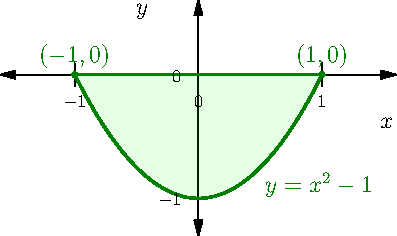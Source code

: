 size(7cm);

import graph;
xaxis("$x$", -1.6, 1.6, Ticks(Label(fontsize(9pt)), Step=1, begin=true, end=true), Arrows);
yaxis("$y$", -1.3, 0.6, Ticks(Label(fontsize(9pt)), Step=1, begin=true, end=true), Arrows);

real f(real x) {
  return x*x-1;
}
filldraw(graph(f, -1, 1)--cycle, opacity(0.1)+green, deepgreen+1.3);
dot("$(1,0)$", (1,0), dir(90), deepgreen);
dot("$(-1,0)$", (-1,0), dir(90), deepgreen);
label("$y=x^2-1$", (0.5,f(0.5)), dir(-45), deepgreen);
